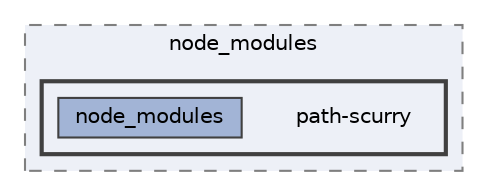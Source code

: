digraph "pkiclassroomrescheduler/src/main/frontend/node_modules/path-scurry"
{
 // LATEX_PDF_SIZE
  bgcolor="transparent";
  edge [fontname=Helvetica,fontsize=10,labelfontname=Helvetica,labelfontsize=10];
  node [fontname=Helvetica,fontsize=10,shape=box,height=0.2,width=0.4];
  compound=true
  subgraph clusterdir_72953eda66ccb3a2722c28e1c3e6c23b {
    graph [ bgcolor="#edf0f7", pencolor="grey50", label="node_modules", fontname=Helvetica,fontsize=10 style="filled,dashed", URL="dir_72953eda66ccb3a2722c28e1c3e6c23b.html",tooltip=""]
  subgraph clusterdir_b4cf8bcbf078474d817765235efa8c9f {
    graph [ bgcolor="#edf0f7", pencolor="grey25", label="", fontname=Helvetica,fontsize=10 style="filled,bold", URL="dir_b4cf8bcbf078474d817765235efa8c9f.html",tooltip=""]
    dir_b4cf8bcbf078474d817765235efa8c9f [shape=plaintext, label="path-scurry"];
  dir_4dd441746e3f14607b88bfc2ab1a92ae [label="node_modules", fillcolor="#a2b4d6", color="grey25", style="filled", URL="dir_4dd441746e3f14607b88bfc2ab1a92ae.html",tooltip=""];
  }
  }
}
